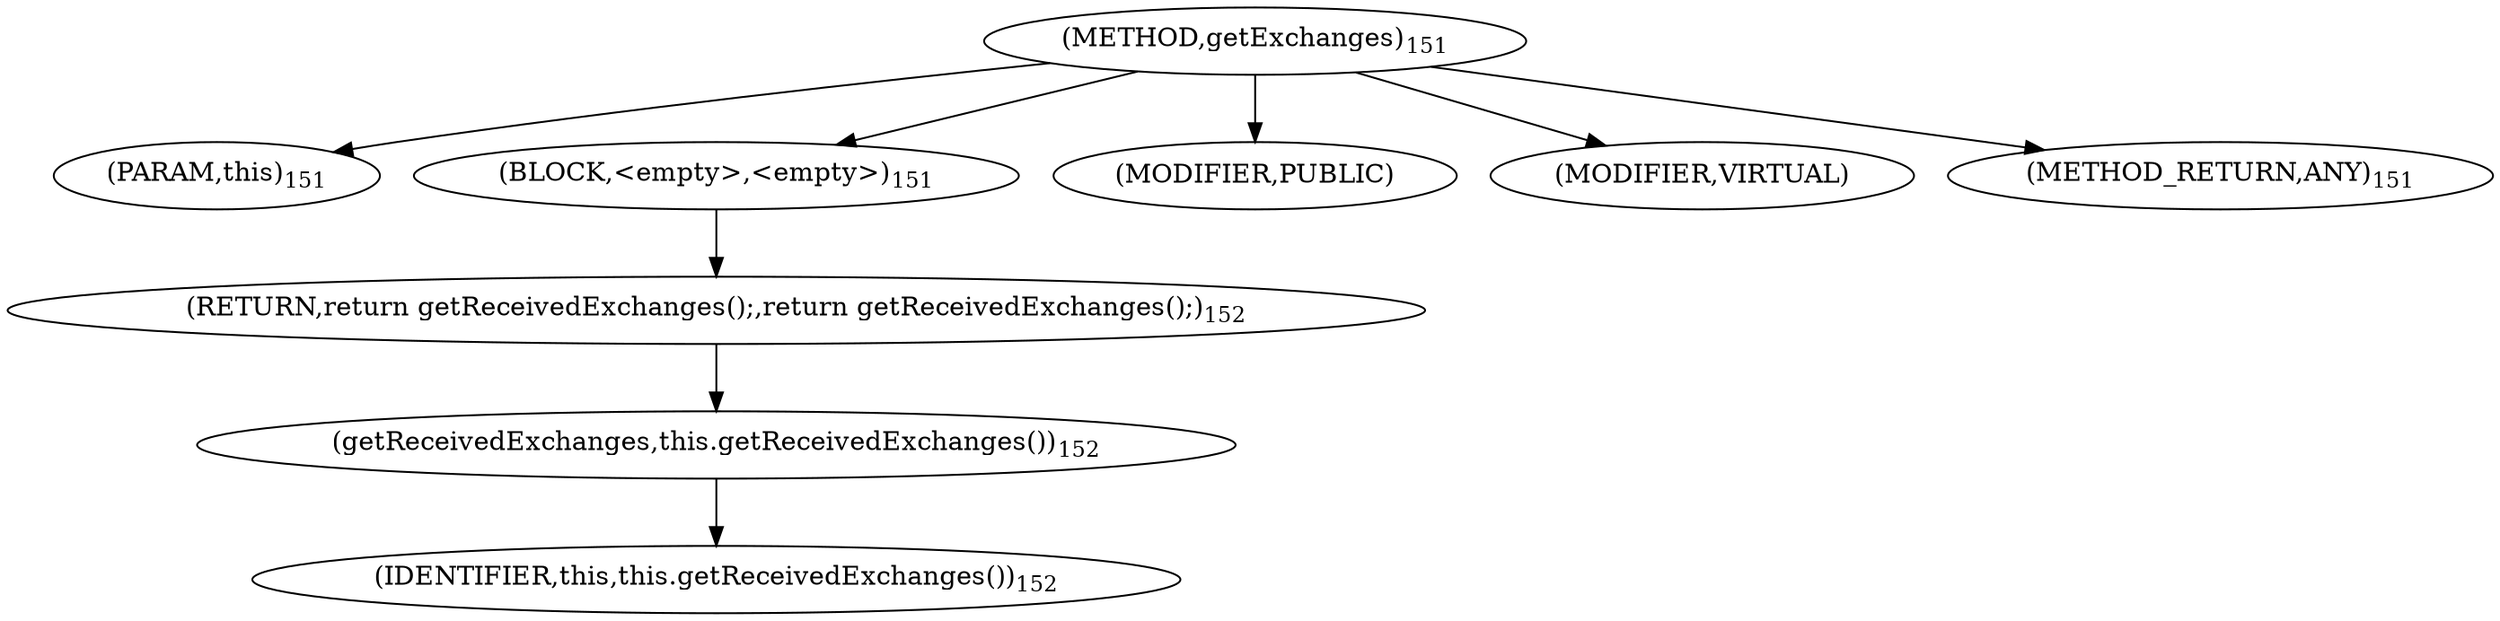 digraph "getExchanges" {  
"473" [label = <(METHOD,getExchanges)<SUB>151</SUB>> ]
"10" [label = <(PARAM,this)<SUB>151</SUB>> ]
"474" [label = <(BLOCK,&lt;empty&gt;,&lt;empty&gt;)<SUB>151</SUB>> ]
"475" [label = <(RETURN,return getReceivedExchanges();,return getReceivedExchanges();)<SUB>152</SUB>> ]
"476" [label = <(getReceivedExchanges,this.getReceivedExchanges())<SUB>152</SUB>> ]
"9" [label = <(IDENTIFIER,this,this.getReceivedExchanges())<SUB>152</SUB>> ]
"477" [label = <(MODIFIER,PUBLIC)> ]
"478" [label = <(MODIFIER,VIRTUAL)> ]
"479" [label = <(METHOD_RETURN,ANY)<SUB>151</SUB>> ]
  "473" -> "10" 
  "473" -> "474" 
  "473" -> "477" 
  "473" -> "478" 
  "473" -> "479" 
  "474" -> "475" 
  "475" -> "476" 
  "476" -> "9" 
}
